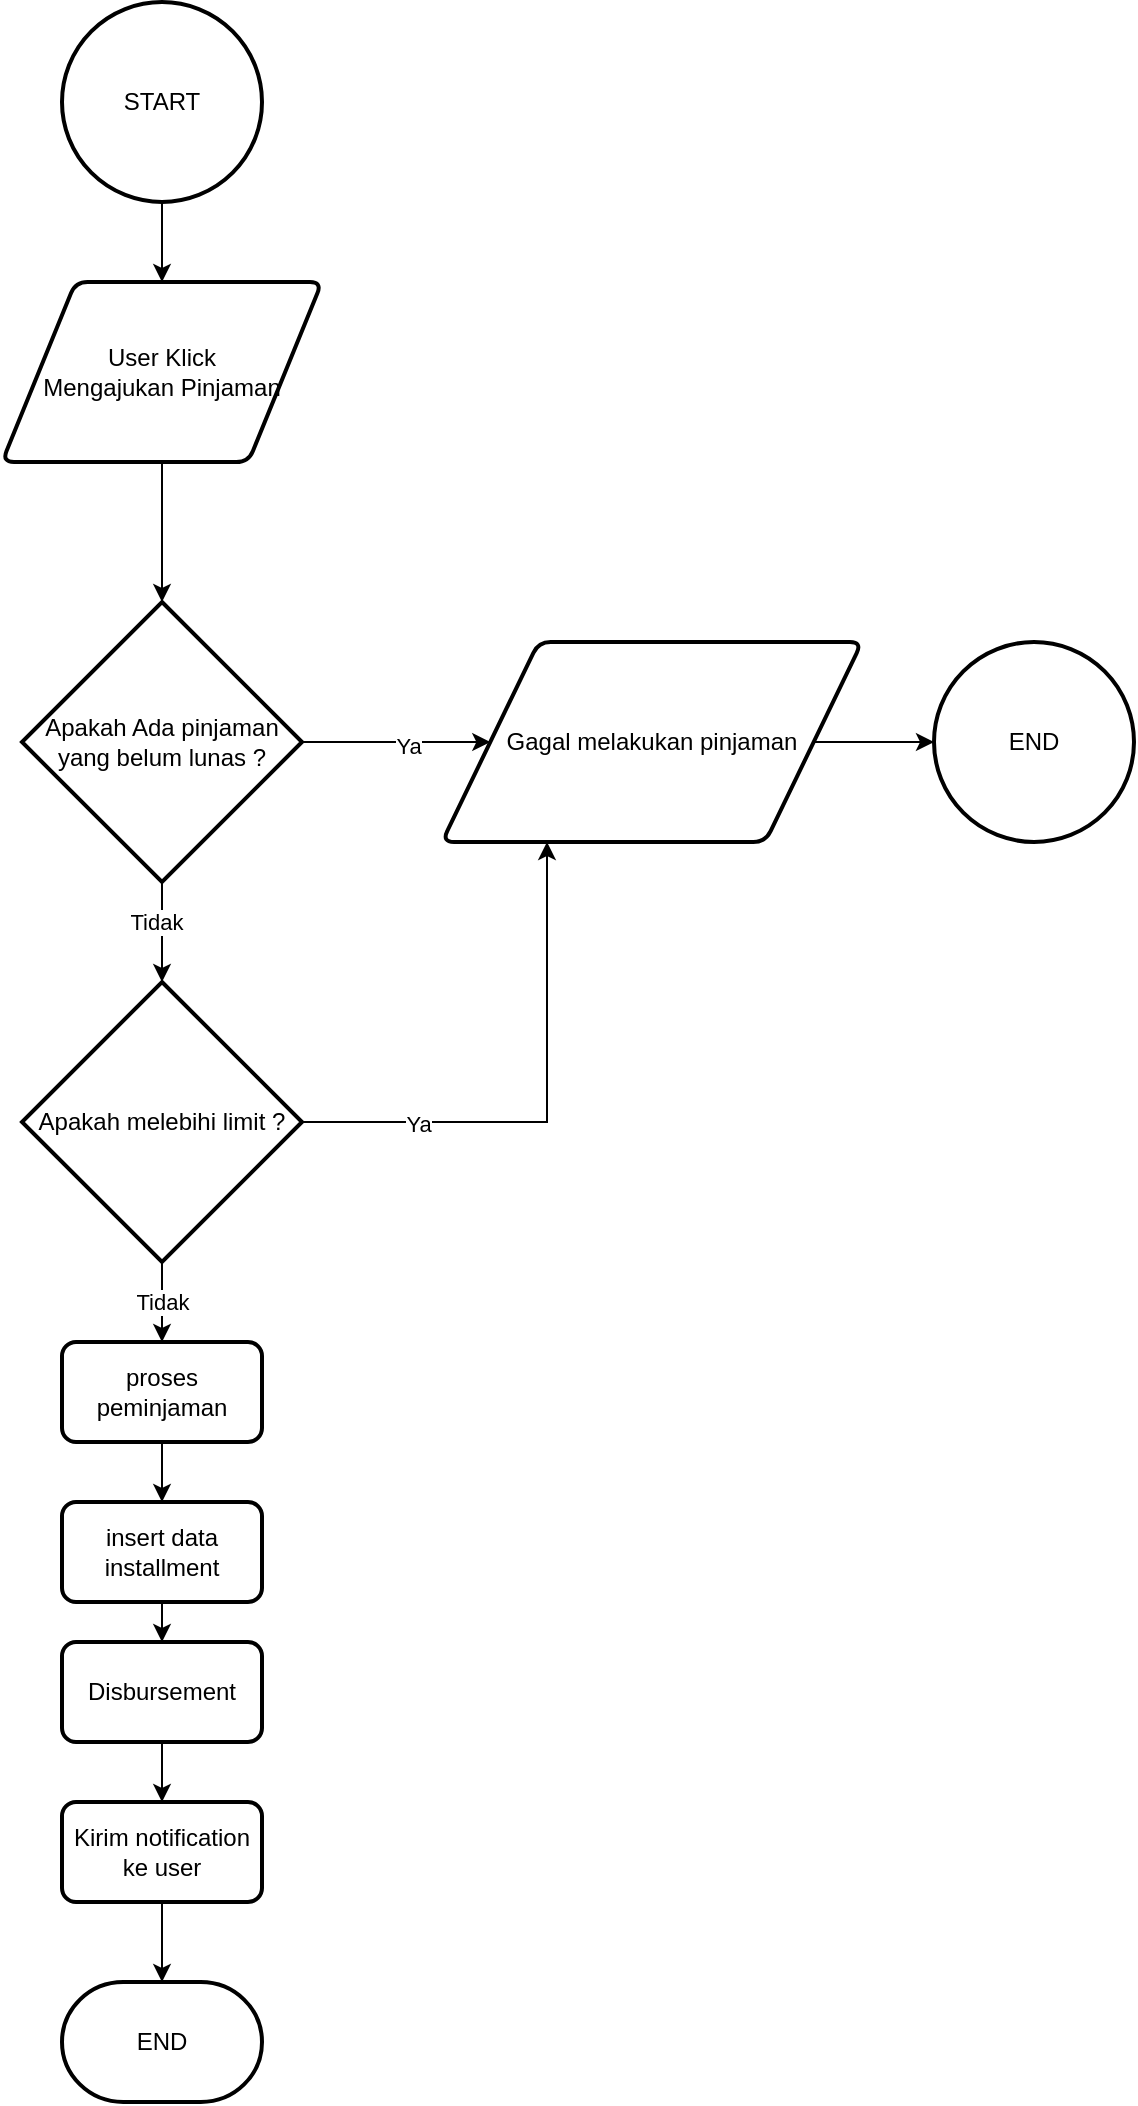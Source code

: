 <mxfile version="21.5.2" type="device">
  <diagram name="Page-1" id="3v0SYCVNvBl88Uh9KWf6">
    <mxGraphModel dx="880" dy="437" grid="1" gridSize="10" guides="1" tooltips="1" connect="1" arrows="1" fold="1" page="1" pageScale="1" pageWidth="850" pageHeight="1100" math="0" shadow="0">
      <root>
        <mxCell id="0" />
        <mxCell id="1" parent="0" />
        <mxCell id="NebSsFkUpjV1kpODtVpC-5" style="edgeStyle=orthogonalEdgeStyle;rounded=0;orthogonalLoop=1;jettySize=auto;html=1;exitX=0.5;exitY=1;exitDx=0;exitDy=0;exitPerimeter=0;entryX=0.5;entryY=0;entryDx=0;entryDy=0;" parent="1" source="NebSsFkUpjV1kpODtVpC-1" target="NebSsFkUpjV1kpODtVpC-3" edge="1">
          <mxGeometry relative="1" as="geometry" />
        </mxCell>
        <mxCell id="NebSsFkUpjV1kpODtVpC-1" value="START" style="strokeWidth=2;html=1;shape=mxgraph.flowchart.start_2;whiteSpace=wrap;" parent="1" vertex="1">
          <mxGeometry x="270" y="20" width="100" height="100" as="geometry" />
        </mxCell>
        <mxCell id="NebSsFkUpjV1kpODtVpC-7" style="edgeStyle=orthogonalEdgeStyle;rounded=0;orthogonalLoop=1;jettySize=auto;html=1;exitX=0.5;exitY=1;exitDx=0;exitDy=0;entryX=0.5;entryY=0;entryDx=0;entryDy=0;entryPerimeter=0;" parent="1" source="NebSsFkUpjV1kpODtVpC-3" target="NebSsFkUpjV1kpODtVpC-8" edge="1">
          <mxGeometry relative="1" as="geometry">
            <mxPoint x="320" y="280" as="targetPoint" />
          </mxGeometry>
        </mxCell>
        <mxCell id="NebSsFkUpjV1kpODtVpC-3" value="User Klick&lt;br&gt;Mengajukan Pinjaman" style="shape=parallelogram;html=1;strokeWidth=2;perimeter=parallelogramPerimeter;whiteSpace=wrap;rounded=1;arcSize=12;size=0.23;" parent="1" vertex="1">
          <mxGeometry x="240" y="160" width="160" height="90" as="geometry" />
        </mxCell>
        <mxCell id="TzafzmHJcgvZPZJV2PNn-2" style="edgeStyle=orthogonalEdgeStyle;rounded=0;orthogonalLoop=1;jettySize=auto;html=1;exitX=1;exitY=0.5;exitDx=0;exitDy=0;exitPerimeter=0;" edge="1" parent="1" source="NebSsFkUpjV1kpODtVpC-8" target="TzafzmHJcgvZPZJV2PNn-3">
          <mxGeometry relative="1" as="geometry">
            <mxPoint x="460" y="390" as="targetPoint" />
          </mxGeometry>
        </mxCell>
        <mxCell id="TzafzmHJcgvZPZJV2PNn-4" value="Ya" style="edgeLabel;html=1;align=center;verticalAlign=middle;resizable=0;points=[];" vertex="1" connectable="0" parent="TzafzmHJcgvZPZJV2PNn-2">
          <mxGeometry x="0.126" y="-2" relative="1" as="geometry">
            <mxPoint as="offset" />
          </mxGeometry>
        </mxCell>
        <mxCell id="TzafzmHJcgvZPZJV2PNn-9" style="edgeStyle=orthogonalEdgeStyle;rounded=0;orthogonalLoop=1;jettySize=auto;html=1;exitX=0.5;exitY=1;exitDx=0;exitDy=0;exitPerimeter=0;entryX=0.5;entryY=0;entryDx=0;entryDy=0;entryPerimeter=0;" edge="1" parent="1" source="NebSsFkUpjV1kpODtVpC-8" target="TzafzmHJcgvZPZJV2PNn-6">
          <mxGeometry relative="1" as="geometry" />
        </mxCell>
        <mxCell id="TzafzmHJcgvZPZJV2PNn-10" value="Tidak" style="edgeLabel;html=1;align=center;verticalAlign=middle;resizable=0;points=[];" vertex="1" connectable="0" parent="TzafzmHJcgvZPZJV2PNn-9">
          <mxGeometry x="-0.2" y="-3" relative="1" as="geometry">
            <mxPoint as="offset" />
          </mxGeometry>
        </mxCell>
        <mxCell id="NebSsFkUpjV1kpODtVpC-8" value="Apakah Ada pinjaman yang belum lunas ?" style="strokeWidth=2;html=1;shape=mxgraph.flowchart.decision;whiteSpace=wrap;" parent="1" vertex="1">
          <mxGeometry x="250" y="320" width="140" height="140" as="geometry" />
        </mxCell>
        <mxCell id="TzafzmHJcgvZPZJV2PNn-19" style="edgeStyle=orthogonalEdgeStyle;rounded=0;orthogonalLoop=1;jettySize=auto;html=1;exitX=0.5;exitY=1;exitDx=0;exitDy=0;entryX=0.5;entryY=0;entryDx=0;entryDy=0;" edge="1" parent="1" source="NebSsFkUpjV1kpODtVpC-18" target="TzafzmHJcgvZPZJV2PNn-18">
          <mxGeometry relative="1" as="geometry" />
        </mxCell>
        <mxCell id="NebSsFkUpjV1kpODtVpC-18" value="proses peminjaman" style="rounded=1;whiteSpace=wrap;html=1;absoluteArcSize=1;arcSize=14;strokeWidth=2;" parent="1" vertex="1">
          <mxGeometry x="270" y="690" width="100" height="50" as="geometry" />
        </mxCell>
        <mxCell id="NebSsFkUpjV1kpODtVpC-22" value="END" style="strokeWidth=2;html=1;shape=mxgraph.flowchart.terminator;whiteSpace=wrap;" parent="1" vertex="1">
          <mxGeometry x="270" y="1010" width="100" height="60" as="geometry" />
        </mxCell>
        <mxCell id="TzafzmHJcgvZPZJV2PNn-1" value="END" style="strokeWidth=2;html=1;shape=mxgraph.flowchart.start_2;whiteSpace=wrap;" vertex="1" parent="1">
          <mxGeometry x="706" y="340" width="100" height="100" as="geometry" />
        </mxCell>
        <mxCell id="TzafzmHJcgvZPZJV2PNn-5" style="edgeStyle=orthogonalEdgeStyle;rounded=0;orthogonalLoop=1;jettySize=auto;html=1;exitX=1;exitY=0.5;exitDx=0;exitDy=0;" edge="1" parent="1" source="TzafzmHJcgvZPZJV2PNn-3" target="TzafzmHJcgvZPZJV2PNn-1">
          <mxGeometry relative="1" as="geometry" />
        </mxCell>
        <mxCell id="TzafzmHJcgvZPZJV2PNn-3" value="Gagal melakukan pinjaman" style="shape=parallelogram;html=1;strokeWidth=2;perimeter=parallelogramPerimeter;whiteSpace=wrap;rounded=1;arcSize=12;size=0.23;" vertex="1" parent="1">
          <mxGeometry x="460" y="340" width="210" height="100" as="geometry" />
        </mxCell>
        <mxCell id="TzafzmHJcgvZPZJV2PNn-7" style="edgeStyle=orthogonalEdgeStyle;rounded=0;orthogonalLoop=1;jettySize=auto;html=1;exitX=1;exitY=0.5;exitDx=0;exitDy=0;exitPerimeter=0;entryX=0.25;entryY=1;entryDx=0;entryDy=0;" edge="1" parent="1" source="TzafzmHJcgvZPZJV2PNn-6" target="TzafzmHJcgvZPZJV2PNn-3">
          <mxGeometry relative="1" as="geometry">
            <mxPoint x="500" y="460" as="targetPoint" />
          </mxGeometry>
        </mxCell>
        <mxCell id="TzafzmHJcgvZPZJV2PNn-8" value="Ya" style="edgeLabel;html=1;align=center;verticalAlign=middle;resizable=0;points=[];" vertex="1" connectable="0" parent="TzafzmHJcgvZPZJV2PNn-7">
          <mxGeometry x="-0.558" y="-1" relative="1" as="geometry">
            <mxPoint as="offset" />
          </mxGeometry>
        </mxCell>
        <mxCell id="TzafzmHJcgvZPZJV2PNn-11" style="edgeStyle=orthogonalEdgeStyle;rounded=0;orthogonalLoop=1;jettySize=auto;html=1;exitX=0.5;exitY=1;exitDx=0;exitDy=0;exitPerimeter=0;entryX=0.5;entryY=0;entryDx=0;entryDy=0;" edge="1" parent="1" source="TzafzmHJcgvZPZJV2PNn-6" target="NebSsFkUpjV1kpODtVpC-18">
          <mxGeometry relative="1" as="geometry" />
        </mxCell>
        <mxCell id="TzafzmHJcgvZPZJV2PNn-12" value="Tidak" style="edgeLabel;html=1;align=center;verticalAlign=middle;resizable=0;points=[];" vertex="1" connectable="0" parent="TzafzmHJcgvZPZJV2PNn-11">
          <mxGeometry x="-0.025" relative="1" as="geometry">
            <mxPoint as="offset" />
          </mxGeometry>
        </mxCell>
        <mxCell id="TzafzmHJcgvZPZJV2PNn-6" value="Apakah melebihi limit ?" style="strokeWidth=2;html=1;shape=mxgraph.flowchart.decision;whiteSpace=wrap;" vertex="1" parent="1">
          <mxGeometry x="250" y="510" width="140" height="140" as="geometry" />
        </mxCell>
        <mxCell id="TzafzmHJcgvZPZJV2PNn-16" style="edgeStyle=orthogonalEdgeStyle;rounded=0;orthogonalLoop=1;jettySize=auto;html=1;exitX=0.5;exitY=1;exitDx=0;exitDy=0;entryX=0.5;entryY=0;entryDx=0;entryDy=0;" edge="1" parent="1" source="TzafzmHJcgvZPZJV2PNn-13" target="TzafzmHJcgvZPZJV2PNn-15">
          <mxGeometry relative="1" as="geometry" />
        </mxCell>
        <mxCell id="TzafzmHJcgvZPZJV2PNn-13" value="Disbursement" style="rounded=1;whiteSpace=wrap;html=1;absoluteArcSize=1;arcSize=14;strokeWidth=2;" vertex="1" parent="1">
          <mxGeometry x="270" y="840" width="100" height="50" as="geometry" />
        </mxCell>
        <mxCell id="TzafzmHJcgvZPZJV2PNn-17" style="edgeStyle=orthogonalEdgeStyle;rounded=0;orthogonalLoop=1;jettySize=auto;html=1;exitX=0.5;exitY=1;exitDx=0;exitDy=0;entryX=0.5;entryY=0;entryDx=0;entryDy=0;entryPerimeter=0;" edge="1" parent="1" source="TzafzmHJcgvZPZJV2PNn-15" target="NebSsFkUpjV1kpODtVpC-22">
          <mxGeometry relative="1" as="geometry" />
        </mxCell>
        <mxCell id="TzafzmHJcgvZPZJV2PNn-15" value="Kirim notification ke user" style="rounded=1;whiteSpace=wrap;html=1;absoluteArcSize=1;arcSize=14;strokeWidth=2;" vertex="1" parent="1">
          <mxGeometry x="270" y="920" width="100" height="50" as="geometry" />
        </mxCell>
        <mxCell id="TzafzmHJcgvZPZJV2PNn-20" style="edgeStyle=orthogonalEdgeStyle;rounded=0;orthogonalLoop=1;jettySize=auto;html=1;exitX=0.5;exitY=1;exitDx=0;exitDy=0;entryX=0.5;entryY=0;entryDx=0;entryDy=0;" edge="1" parent="1" source="TzafzmHJcgvZPZJV2PNn-18" target="TzafzmHJcgvZPZJV2PNn-13">
          <mxGeometry relative="1" as="geometry" />
        </mxCell>
        <mxCell id="TzafzmHJcgvZPZJV2PNn-18" value="insert data installment" style="rounded=1;whiteSpace=wrap;html=1;absoluteArcSize=1;arcSize=14;strokeWidth=2;" vertex="1" parent="1">
          <mxGeometry x="270" y="770" width="100" height="50" as="geometry" />
        </mxCell>
      </root>
    </mxGraphModel>
  </diagram>
</mxfile>

